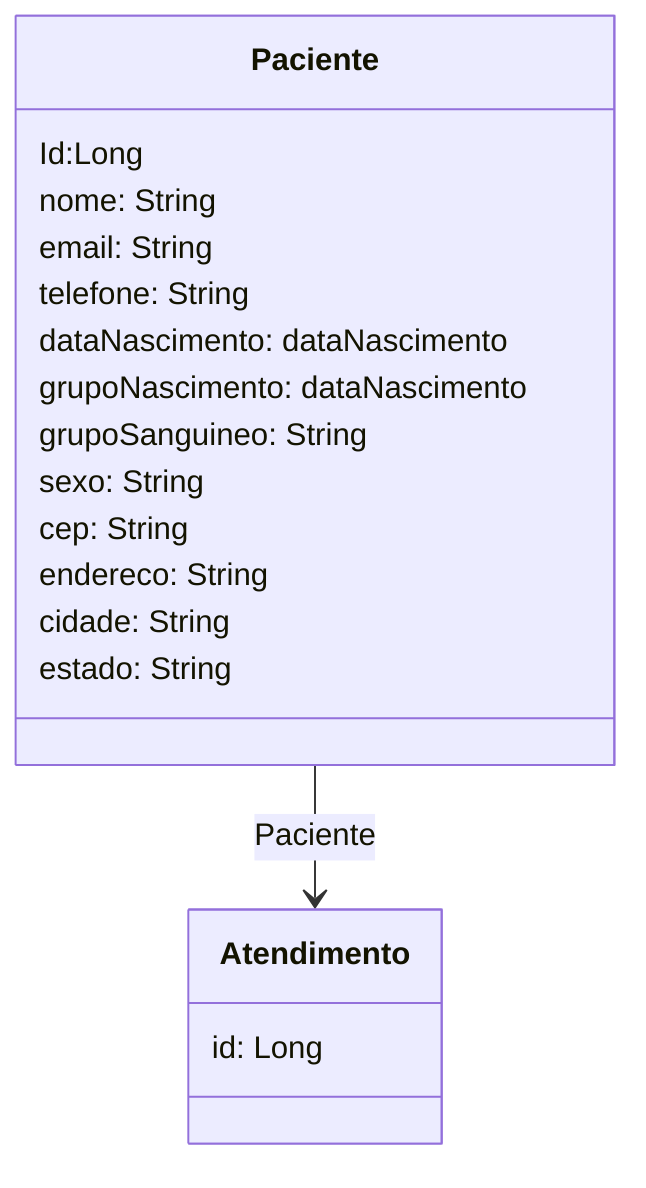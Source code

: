 classDiagram

class Paciente {
Id:Long
nome: String
email: String
telefone: String
dataNascimento: dataNascimento
grupoNascimento: dataNascimento
grupoSanguineo: String
sexo: String
cep: String
endereco: String
cidade: String
estado: String
}

class Atendimento {
id: Long
}

Paciente --> Atendimento : Paciente